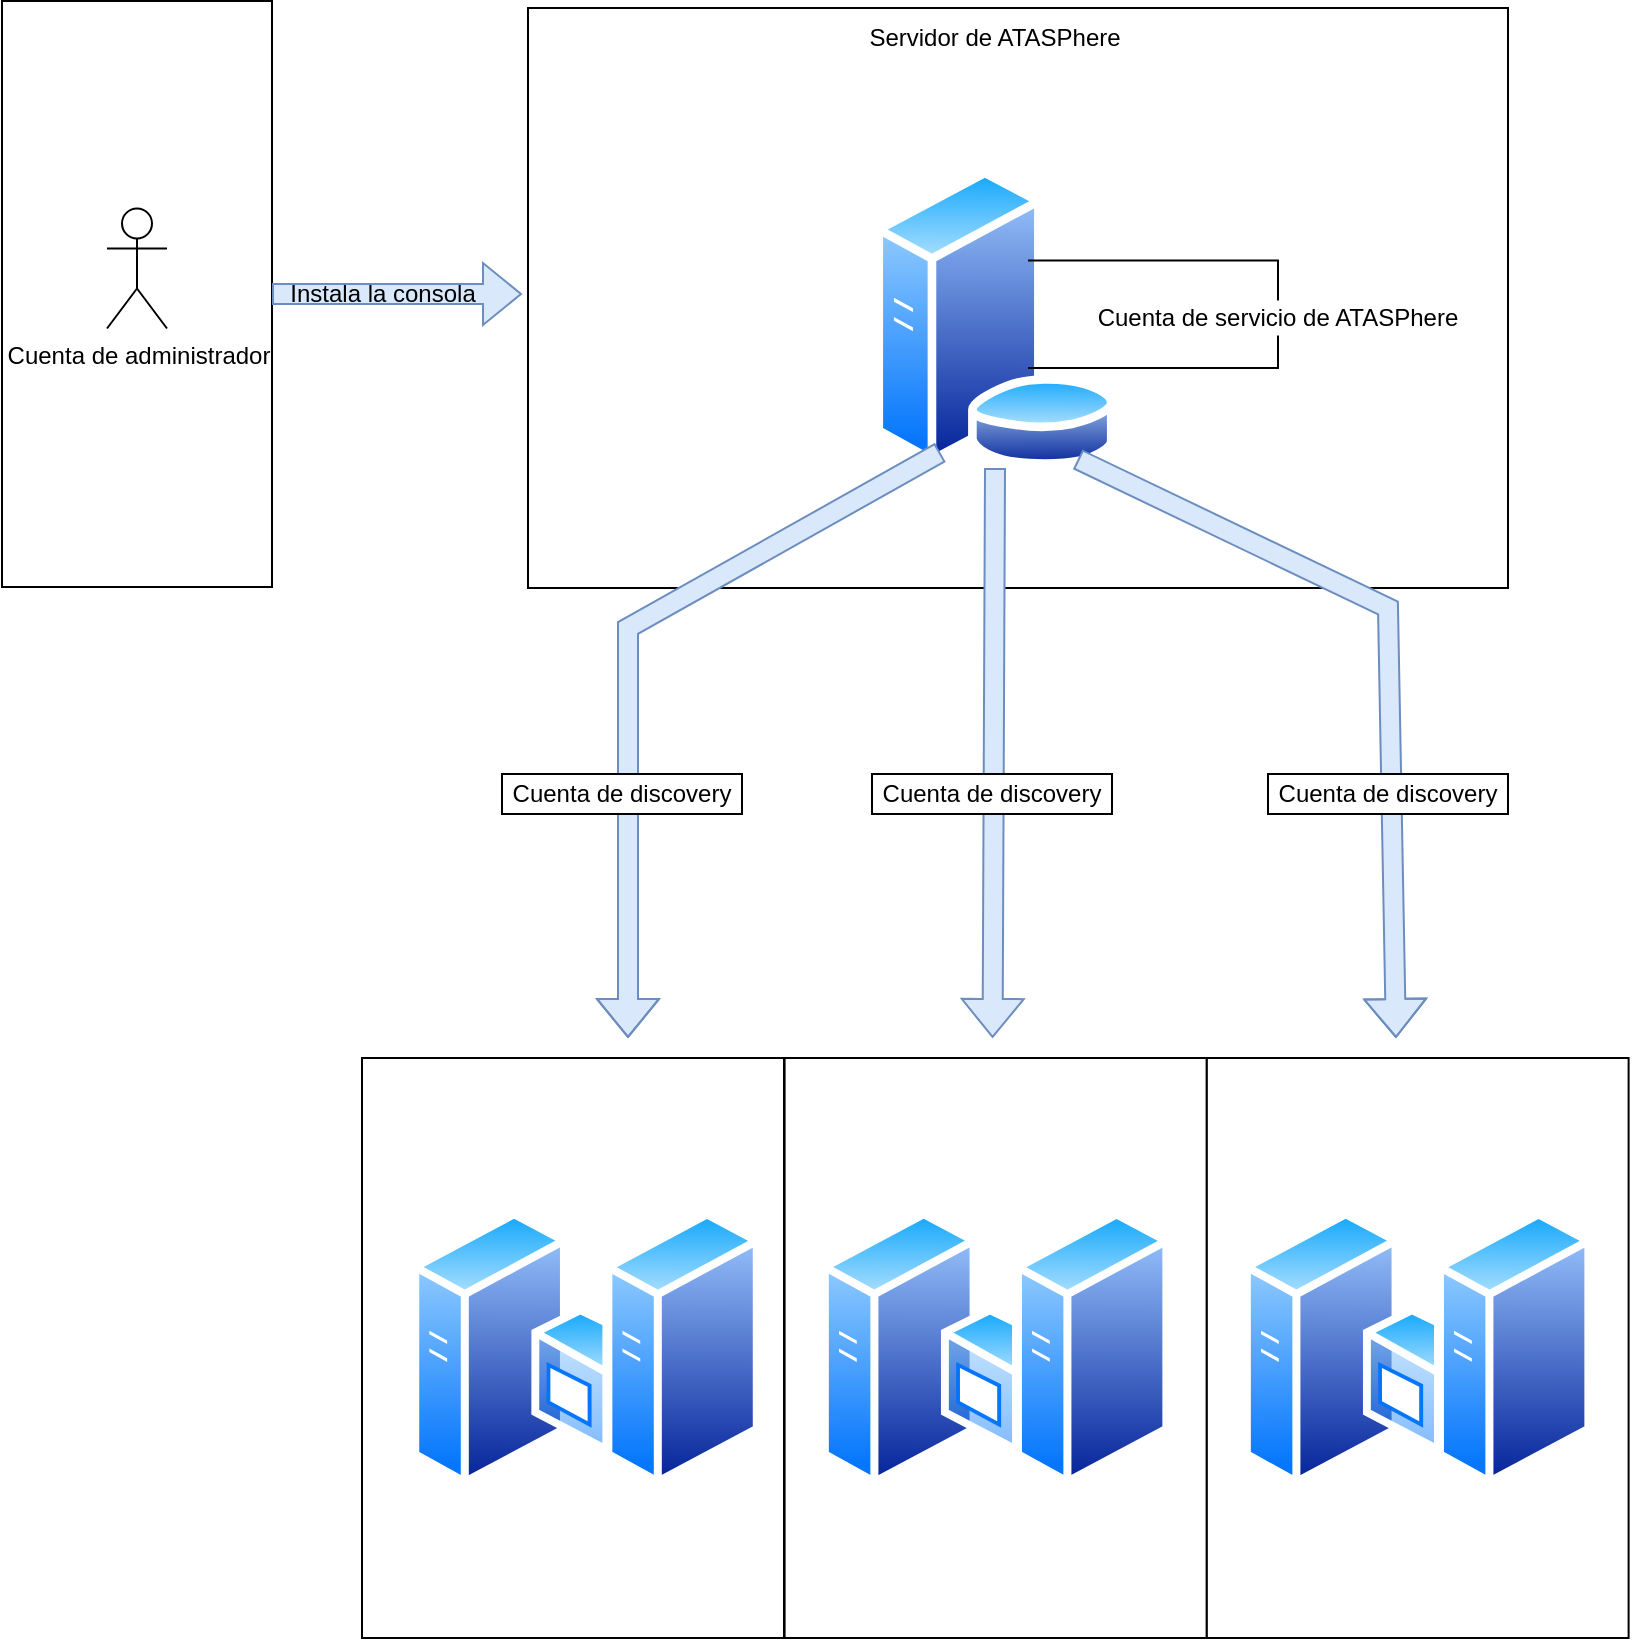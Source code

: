 <mxfile version="20.5.1" type="github">
  <diagram id="BxzTuwJtxqZZOc9ogKel" name="Página-1">
    <mxGraphModel dx="958" dy="573" grid="1" gridSize="10" guides="1" tooltips="1" connect="1" arrows="1" fold="1" page="1" pageScale="1" pageWidth="827" pageHeight="1169" math="0" shadow="0">
      <root>
        <mxCell id="0" />
        <mxCell id="1" parent="0" />
        <mxCell id="h-OGEQpT-7zyt1_cHClO-33" value="" style="rounded=0;whiteSpace=wrap;html=1;fillColor=default;" vertex="1" parent="1">
          <mxGeometry x="10" y="173.5" width="135" height="293" as="geometry" />
        </mxCell>
        <mxCell id="h-OGEQpT-7zyt1_cHClO-20" value="" style="rounded=0;whiteSpace=wrap;html=1;" vertex="1" parent="1">
          <mxGeometry x="612.3" y="702" width="211" height="290" as="geometry" />
        </mxCell>
        <mxCell id="h-OGEQpT-7zyt1_cHClO-19" value="" style="rounded=0;whiteSpace=wrap;html=1;" vertex="1" parent="1">
          <mxGeometry x="401.3" y="702" width="211" height="290" as="geometry" />
        </mxCell>
        <mxCell id="h-OGEQpT-7zyt1_cHClO-11" value="" style="rounded=0;whiteSpace=wrap;html=1;" vertex="1" parent="1">
          <mxGeometry x="190" y="702" width="211" height="290" as="geometry" />
        </mxCell>
        <mxCell id="h-OGEQpT-7zyt1_cHClO-9" value="" style="rounded=0;whiteSpace=wrap;html=1;" vertex="1" parent="1">
          <mxGeometry x="273" y="177" width="490" height="290" as="geometry" />
        </mxCell>
        <mxCell id="h-OGEQpT-7zyt1_cHClO-3" value="" style="aspect=fixed;perimeter=ellipsePerimeter;html=1;align=center;shadow=0;dashed=0;spacingTop=3;image;image=img/lib/active_directory/generic_server.svg;" vertex="1" parent="1">
          <mxGeometry x="419.4" y="777" width="78.4" height="140" as="geometry" />
        </mxCell>
        <mxCell id="h-OGEQpT-7zyt1_cHClO-4" value="" style="aspect=fixed;perimeter=ellipsePerimeter;html=1;align=center;shadow=0;dashed=0;spacingTop=3;image;image=img/lib/active_directory/windows_server.svg;" vertex="1" parent="1">
          <mxGeometry x="479.4" y="777" width="114.8" height="140" as="geometry" />
        </mxCell>
        <mxCell id="h-OGEQpT-7zyt1_cHClO-5" value="" style="aspect=fixed;perimeter=ellipsePerimeter;html=1;align=center;shadow=0;dashed=0;spacingTop=3;image;image=img/lib/active_directory/generic_server.svg;" vertex="1" parent="1">
          <mxGeometry x="630.4" y="777" width="78.4" height="140" as="geometry" />
        </mxCell>
        <mxCell id="h-OGEQpT-7zyt1_cHClO-6" value="" style="aspect=fixed;perimeter=ellipsePerimeter;html=1;align=center;shadow=0;dashed=0;spacingTop=3;image;image=img/lib/active_directory/windows_server.svg;" vertex="1" parent="1">
          <mxGeometry x="690.4" y="777" width="114.8" height="140" as="geometry" />
        </mxCell>
        <mxCell id="h-OGEQpT-7zyt1_cHClO-10" value="" style="aspect=fixed;perimeter=ellipsePerimeter;html=1;align=center;shadow=0;dashed=0;spacingTop=3;image;image=img/lib/active_directory/database_server.svg;" vertex="1" parent="1">
          <mxGeometry x="445" y="257" width="123" height="150" as="geometry" />
        </mxCell>
        <mxCell id="h-OGEQpT-7zyt1_cHClO-12" value="" style="aspect=fixed;perimeter=ellipsePerimeter;html=1;align=center;shadow=0;dashed=0;spacingTop=3;image;image=img/lib/active_directory/generic_server.svg;" vertex="1" parent="1">
          <mxGeometry x="214.6" y="777" width="78.4" height="140" as="geometry" />
        </mxCell>
        <mxCell id="h-OGEQpT-7zyt1_cHClO-13" value="" style="aspect=fixed;perimeter=ellipsePerimeter;html=1;align=center;shadow=0;dashed=0;spacingTop=3;image;image=img/lib/active_directory/windows_server.svg;" vertex="1" parent="1">
          <mxGeometry x="274.6" y="777" width="114.8" height="140" as="geometry" />
        </mxCell>
        <mxCell id="h-OGEQpT-7zyt1_cHClO-16" value="Servidor de ATASPhere" style="rounded=0;whiteSpace=wrap;html=1;strokeColor=none;fillColor=none;" vertex="1" parent="1">
          <mxGeometry x="341.2" y="187" width="331.2" height="10" as="geometry" />
        </mxCell>
        <mxCell id="h-OGEQpT-7zyt1_cHClO-17" value="" style="shape=flexArrow;endArrow=classic;html=1;rounded=0;fillColor=#dae8fc;strokeColor=#6c8ebf;exitX=0.5;exitY=1;exitDx=0;exitDy=0;" edge="1" parent="1" source="h-OGEQpT-7zyt1_cHClO-10">
          <mxGeometry width="50" height="50" relative="1" as="geometry">
            <mxPoint x="505.29" y="547" as="sourcePoint" />
            <mxPoint x="505.29" y="692" as="targetPoint" />
          </mxGeometry>
        </mxCell>
        <mxCell id="h-OGEQpT-7zyt1_cHClO-18" value="" style="shape=flexArrow;endArrow=classic;html=1;rounded=0;fillColor=#dae8fc;strokeColor=#6c8ebf;exitX=0.836;exitY=0.971;exitDx=0;exitDy=0;exitPerimeter=0;" edge="1" parent="1" source="h-OGEQpT-7zyt1_cHClO-10">
          <mxGeometry width="50" height="50" relative="1" as="geometry">
            <mxPoint x="706.98" y="547" as="sourcePoint" />
            <mxPoint x="706.98" y="692" as="targetPoint" />
            <Array as="points">
              <mxPoint x="703" y="477" />
            </Array>
          </mxGeometry>
        </mxCell>
        <mxCell id="h-OGEQpT-7zyt1_cHClO-8" value="" style="shape=flexArrow;endArrow=classic;html=1;rounded=0;fillColor=#dae8fc;strokeColor=#6c8ebf;exitX=0.25;exitY=1;exitDx=0;exitDy=0;" edge="1" parent="1" source="h-OGEQpT-7zyt1_cHClO-10">
          <mxGeometry width="50" height="50" relative="1" as="geometry">
            <mxPoint x="323" y="547" as="sourcePoint" />
            <mxPoint x="323" y="692" as="targetPoint" />
            <Array as="points">
              <mxPoint x="323" y="487" />
            </Array>
          </mxGeometry>
        </mxCell>
        <mxCell id="h-OGEQpT-7zyt1_cHClO-21" value="Cuenta de servicio de ATASPhere" style="rounded=0;whiteSpace=wrap;html=1;strokeColor=none;" vertex="1" parent="1">
          <mxGeometry x="553" y="323.25" width="190" height="17.5" as="geometry" />
        </mxCell>
        <mxCell id="h-OGEQpT-7zyt1_cHClO-26" value="" style="endArrow=none;html=1;rounded=0;entryX=0.5;entryY=1;entryDx=0;entryDy=0;" edge="1" parent="1" target="h-OGEQpT-7zyt1_cHClO-21">
          <mxGeometry width="50" height="50" relative="1" as="geometry">
            <mxPoint x="523" y="357" as="sourcePoint" />
            <mxPoint x="648" y="383.25" as="targetPoint" />
            <Array as="points">
              <mxPoint x="648" y="357" />
            </Array>
          </mxGeometry>
        </mxCell>
        <mxCell id="h-OGEQpT-7zyt1_cHClO-27" value="" style="endArrow=none;html=1;rounded=0;entryX=0.5;entryY=0;entryDx=0;entryDy=0;" edge="1" parent="1" target="h-OGEQpT-7zyt1_cHClO-21">
          <mxGeometry width="50" height="50" relative="1" as="geometry">
            <mxPoint x="523" y="303.25" as="sourcePoint" />
            <mxPoint x="648" y="287" as="targetPoint" />
            <Array as="points">
              <mxPoint x="648" y="303.25" />
            </Array>
          </mxGeometry>
        </mxCell>
        <mxCell id="h-OGEQpT-7zyt1_cHClO-28" value="Cuenta de administrador" style="shape=umlActor;verticalLabelPosition=bottom;verticalAlign=top;html=1;outlineConnect=0;" vertex="1" parent="1">
          <mxGeometry x="62.5" y="277.25" width="30" height="60" as="geometry" />
        </mxCell>
        <mxCell id="h-OGEQpT-7zyt1_cHClO-35" value="Cuenta de discovery" style="rounded=0;whiteSpace=wrap;html=1;fillColor=default;" vertex="1" parent="1">
          <mxGeometry x="260" y="560" width="120" height="20" as="geometry" />
        </mxCell>
        <mxCell id="h-OGEQpT-7zyt1_cHClO-36" value="Cuenta de discovery" style="rounded=0;whiteSpace=wrap;html=1;fillColor=default;" vertex="1" parent="1">
          <mxGeometry x="445" y="560" width="120" height="20" as="geometry" />
        </mxCell>
        <mxCell id="h-OGEQpT-7zyt1_cHClO-37" value="Cuenta de discovery" style="rounded=0;whiteSpace=wrap;html=1;fillColor=default;" vertex="1" parent="1">
          <mxGeometry x="643" y="560" width="120" height="20" as="geometry" />
        </mxCell>
        <mxCell id="h-OGEQpT-7zyt1_cHClO-44" value="" style="shape=flexArrow;endArrow=classic;html=1;rounded=0;fillColor=#dae8fc;strokeColor=#6c8ebf;exitX=1;exitY=0.5;exitDx=0;exitDy=0;" edge="1" parent="1" source="h-OGEQpT-7zyt1_cHClO-33">
          <mxGeometry width="50" height="50" relative="1" as="geometry">
            <mxPoint x="179.997" y="323.248" as="sourcePoint" />
            <mxPoint x="270" y="320" as="targetPoint" />
            <Array as="points" />
          </mxGeometry>
        </mxCell>
        <mxCell id="h-OGEQpT-7zyt1_cHClO-45" value="Instala la consola" style="text;html=1;align=center;verticalAlign=middle;resizable=0;points=[];autosize=1;strokeColor=none;fillColor=none;" vertex="1" parent="1">
          <mxGeometry x="140" y="305" width="120" height="30" as="geometry" />
        </mxCell>
      </root>
    </mxGraphModel>
  </diagram>
</mxfile>
